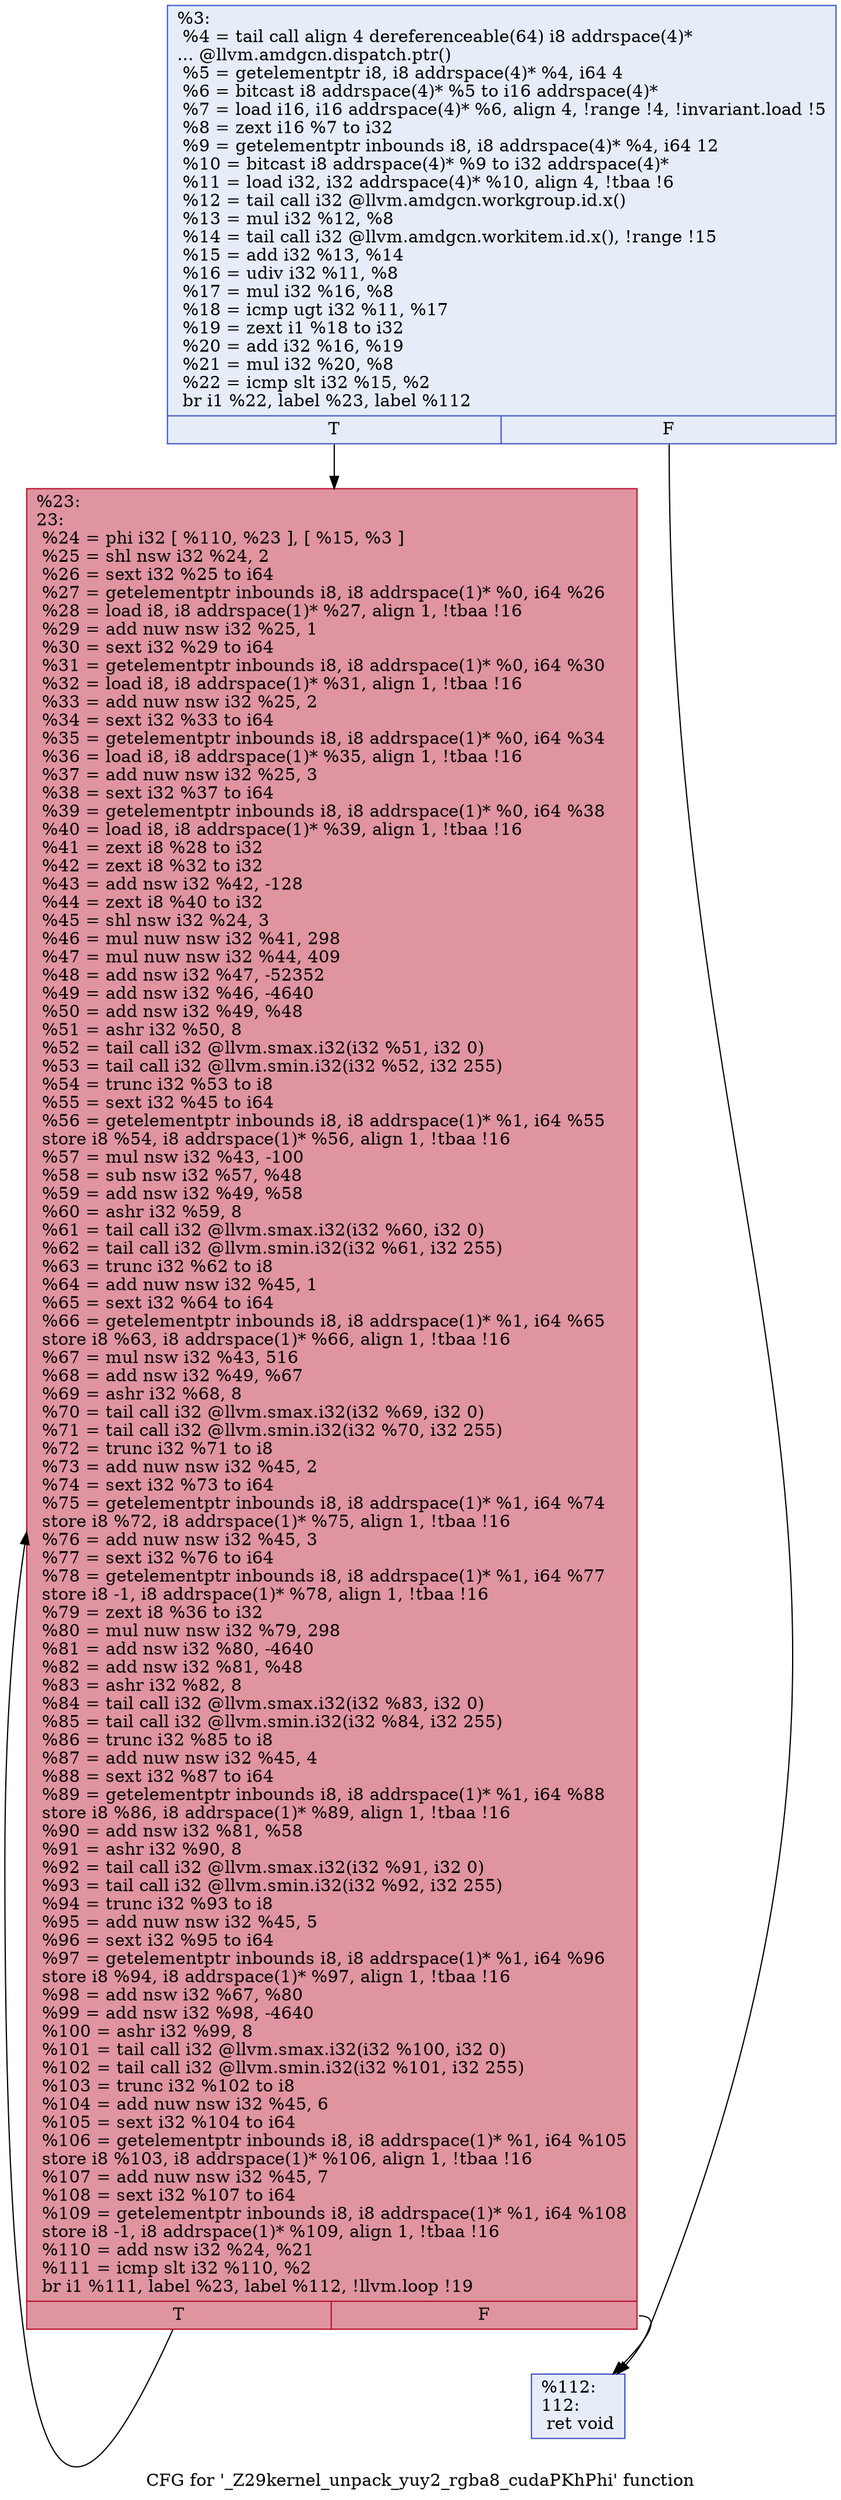 digraph "CFG for '_Z29kernel_unpack_yuy2_rgba8_cudaPKhPhi' function" {
	label="CFG for '_Z29kernel_unpack_yuy2_rgba8_cudaPKhPhi' function";

	Node0x599c290 [shape=record,color="#3d50c3ff", style=filled, fillcolor="#c7d7f070",label="{%3:\l  %4 = tail call align 4 dereferenceable(64) i8 addrspace(4)*\l... @llvm.amdgcn.dispatch.ptr()\l  %5 = getelementptr i8, i8 addrspace(4)* %4, i64 4\l  %6 = bitcast i8 addrspace(4)* %5 to i16 addrspace(4)*\l  %7 = load i16, i16 addrspace(4)* %6, align 4, !range !4, !invariant.load !5\l  %8 = zext i16 %7 to i32\l  %9 = getelementptr inbounds i8, i8 addrspace(4)* %4, i64 12\l  %10 = bitcast i8 addrspace(4)* %9 to i32 addrspace(4)*\l  %11 = load i32, i32 addrspace(4)* %10, align 4, !tbaa !6\l  %12 = tail call i32 @llvm.amdgcn.workgroup.id.x()\l  %13 = mul i32 %12, %8\l  %14 = tail call i32 @llvm.amdgcn.workitem.id.x(), !range !15\l  %15 = add i32 %13, %14\l  %16 = udiv i32 %11, %8\l  %17 = mul i32 %16, %8\l  %18 = icmp ugt i32 %11, %17\l  %19 = zext i1 %18 to i32\l  %20 = add i32 %16, %19\l  %21 = mul i32 %20, %8\l  %22 = icmp slt i32 %15, %2\l  br i1 %22, label %23, label %112\l|{<s0>T|<s1>F}}"];
	Node0x599c290:s0 -> Node0x599e880;
	Node0x599c290:s1 -> Node0x599e910;
	Node0x599e880 [shape=record,color="#b70d28ff", style=filled, fillcolor="#b70d2870",label="{%23:\l23:                                               \l  %24 = phi i32 [ %110, %23 ], [ %15, %3 ]\l  %25 = shl nsw i32 %24, 2\l  %26 = sext i32 %25 to i64\l  %27 = getelementptr inbounds i8, i8 addrspace(1)* %0, i64 %26\l  %28 = load i8, i8 addrspace(1)* %27, align 1, !tbaa !16\l  %29 = add nuw nsw i32 %25, 1\l  %30 = sext i32 %29 to i64\l  %31 = getelementptr inbounds i8, i8 addrspace(1)* %0, i64 %30\l  %32 = load i8, i8 addrspace(1)* %31, align 1, !tbaa !16\l  %33 = add nuw nsw i32 %25, 2\l  %34 = sext i32 %33 to i64\l  %35 = getelementptr inbounds i8, i8 addrspace(1)* %0, i64 %34\l  %36 = load i8, i8 addrspace(1)* %35, align 1, !tbaa !16\l  %37 = add nuw nsw i32 %25, 3\l  %38 = sext i32 %37 to i64\l  %39 = getelementptr inbounds i8, i8 addrspace(1)* %0, i64 %38\l  %40 = load i8, i8 addrspace(1)* %39, align 1, !tbaa !16\l  %41 = zext i8 %28 to i32\l  %42 = zext i8 %32 to i32\l  %43 = add nsw i32 %42, -128\l  %44 = zext i8 %40 to i32\l  %45 = shl nsw i32 %24, 3\l  %46 = mul nuw nsw i32 %41, 298\l  %47 = mul nuw nsw i32 %44, 409\l  %48 = add nsw i32 %47, -52352\l  %49 = add nsw i32 %46, -4640\l  %50 = add nsw i32 %49, %48\l  %51 = ashr i32 %50, 8\l  %52 = tail call i32 @llvm.smax.i32(i32 %51, i32 0)\l  %53 = tail call i32 @llvm.smin.i32(i32 %52, i32 255)\l  %54 = trunc i32 %53 to i8\l  %55 = sext i32 %45 to i64\l  %56 = getelementptr inbounds i8, i8 addrspace(1)* %1, i64 %55\l  store i8 %54, i8 addrspace(1)* %56, align 1, !tbaa !16\l  %57 = mul nsw i32 %43, -100\l  %58 = sub nsw i32 %57, %48\l  %59 = add nsw i32 %49, %58\l  %60 = ashr i32 %59, 8\l  %61 = tail call i32 @llvm.smax.i32(i32 %60, i32 0)\l  %62 = tail call i32 @llvm.smin.i32(i32 %61, i32 255)\l  %63 = trunc i32 %62 to i8\l  %64 = add nuw nsw i32 %45, 1\l  %65 = sext i32 %64 to i64\l  %66 = getelementptr inbounds i8, i8 addrspace(1)* %1, i64 %65\l  store i8 %63, i8 addrspace(1)* %66, align 1, !tbaa !16\l  %67 = mul nsw i32 %43, 516\l  %68 = add nsw i32 %49, %67\l  %69 = ashr i32 %68, 8\l  %70 = tail call i32 @llvm.smax.i32(i32 %69, i32 0)\l  %71 = tail call i32 @llvm.smin.i32(i32 %70, i32 255)\l  %72 = trunc i32 %71 to i8\l  %73 = add nuw nsw i32 %45, 2\l  %74 = sext i32 %73 to i64\l  %75 = getelementptr inbounds i8, i8 addrspace(1)* %1, i64 %74\l  store i8 %72, i8 addrspace(1)* %75, align 1, !tbaa !16\l  %76 = add nuw nsw i32 %45, 3\l  %77 = sext i32 %76 to i64\l  %78 = getelementptr inbounds i8, i8 addrspace(1)* %1, i64 %77\l  store i8 -1, i8 addrspace(1)* %78, align 1, !tbaa !16\l  %79 = zext i8 %36 to i32\l  %80 = mul nuw nsw i32 %79, 298\l  %81 = add nsw i32 %80, -4640\l  %82 = add nsw i32 %81, %48\l  %83 = ashr i32 %82, 8\l  %84 = tail call i32 @llvm.smax.i32(i32 %83, i32 0)\l  %85 = tail call i32 @llvm.smin.i32(i32 %84, i32 255)\l  %86 = trunc i32 %85 to i8\l  %87 = add nuw nsw i32 %45, 4\l  %88 = sext i32 %87 to i64\l  %89 = getelementptr inbounds i8, i8 addrspace(1)* %1, i64 %88\l  store i8 %86, i8 addrspace(1)* %89, align 1, !tbaa !16\l  %90 = add nsw i32 %81, %58\l  %91 = ashr i32 %90, 8\l  %92 = tail call i32 @llvm.smax.i32(i32 %91, i32 0)\l  %93 = tail call i32 @llvm.smin.i32(i32 %92, i32 255)\l  %94 = trunc i32 %93 to i8\l  %95 = add nuw nsw i32 %45, 5\l  %96 = sext i32 %95 to i64\l  %97 = getelementptr inbounds i8, i8 addrspace(1)* %1, i64 %96\l  store i8 %94, i8 addrspace(1)* %97, align 1, !tbaa !16\l  %98 = add nsw i32 %67, %80\l  %99 = add nsw i32 %98, -4640\l  %100 = ashr i32 %99, 8\l  %101 = tail call i32 @llvm.smax.i32(i32 %100, i32 0)\l  %102 = tail call i32 @llvm.smin.i32(i32 %101, i32 255)\l  %103 = trunc i32 %102 to i8\l  %104 = add nuw nsw i32 %45, 6\l  %105 = sext i32 %104 to i64\l  %106 = getelementptr inbounds i8, i8 addrspace(1)* %1, i64 %105\l  store i8 %103, i8 addrspace(1)* %106, align 1, !tbaa !16\l  %107 = add nuw nsw i32 %45, 7\l  %108 = sext i32 %107 to i64\l  %109 = getelementptr inbounds i8, i8 addrspace(1)* %1, i64 %108\l  store i8 -1, i8 addrspace(1)* %109, align 1, !tbaa !16\l  %110 = add nsw i32 %24, %21\l  %111 = icmp slt i32 %110, %2\l  br i1 %111, label %23, label %112, !llvm.loop !19\l|{<s0>T|<s1>F}}"];
	Node0x599e880:s0 -> Node0x599e880;
	Node0x599e880:s1 -> Node0x599e910;
	Node0x599e910 [shape=record,color="#3d50c3ff", style=filled, fillcolor="#c7d7f070",label="{%112:\l112:                                              \l  ret void\l}"];
}
